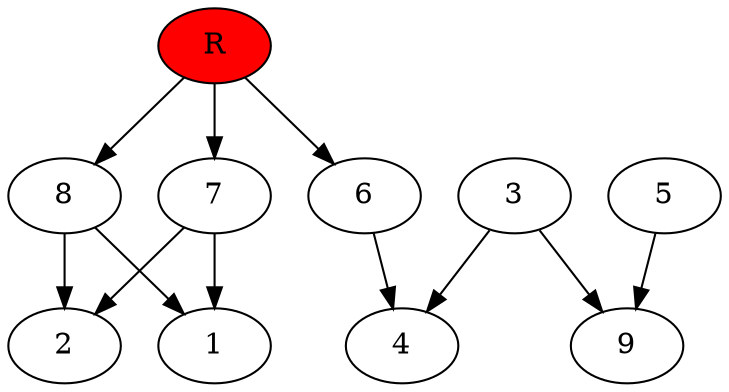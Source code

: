 digraph prb16823 {
	1
	2
	3
	4
	5
	6
	7
	8
	R [fillcolor="#ff0000" style=filled]
	3 -> 4
	3 -> 9
	5 -> 9
	6 -> 4
	7 -> 1
	7 -> 2
	8 -> 1
	8 -> 2
	R -> 6
	R -> 7
	R -> 8
}
